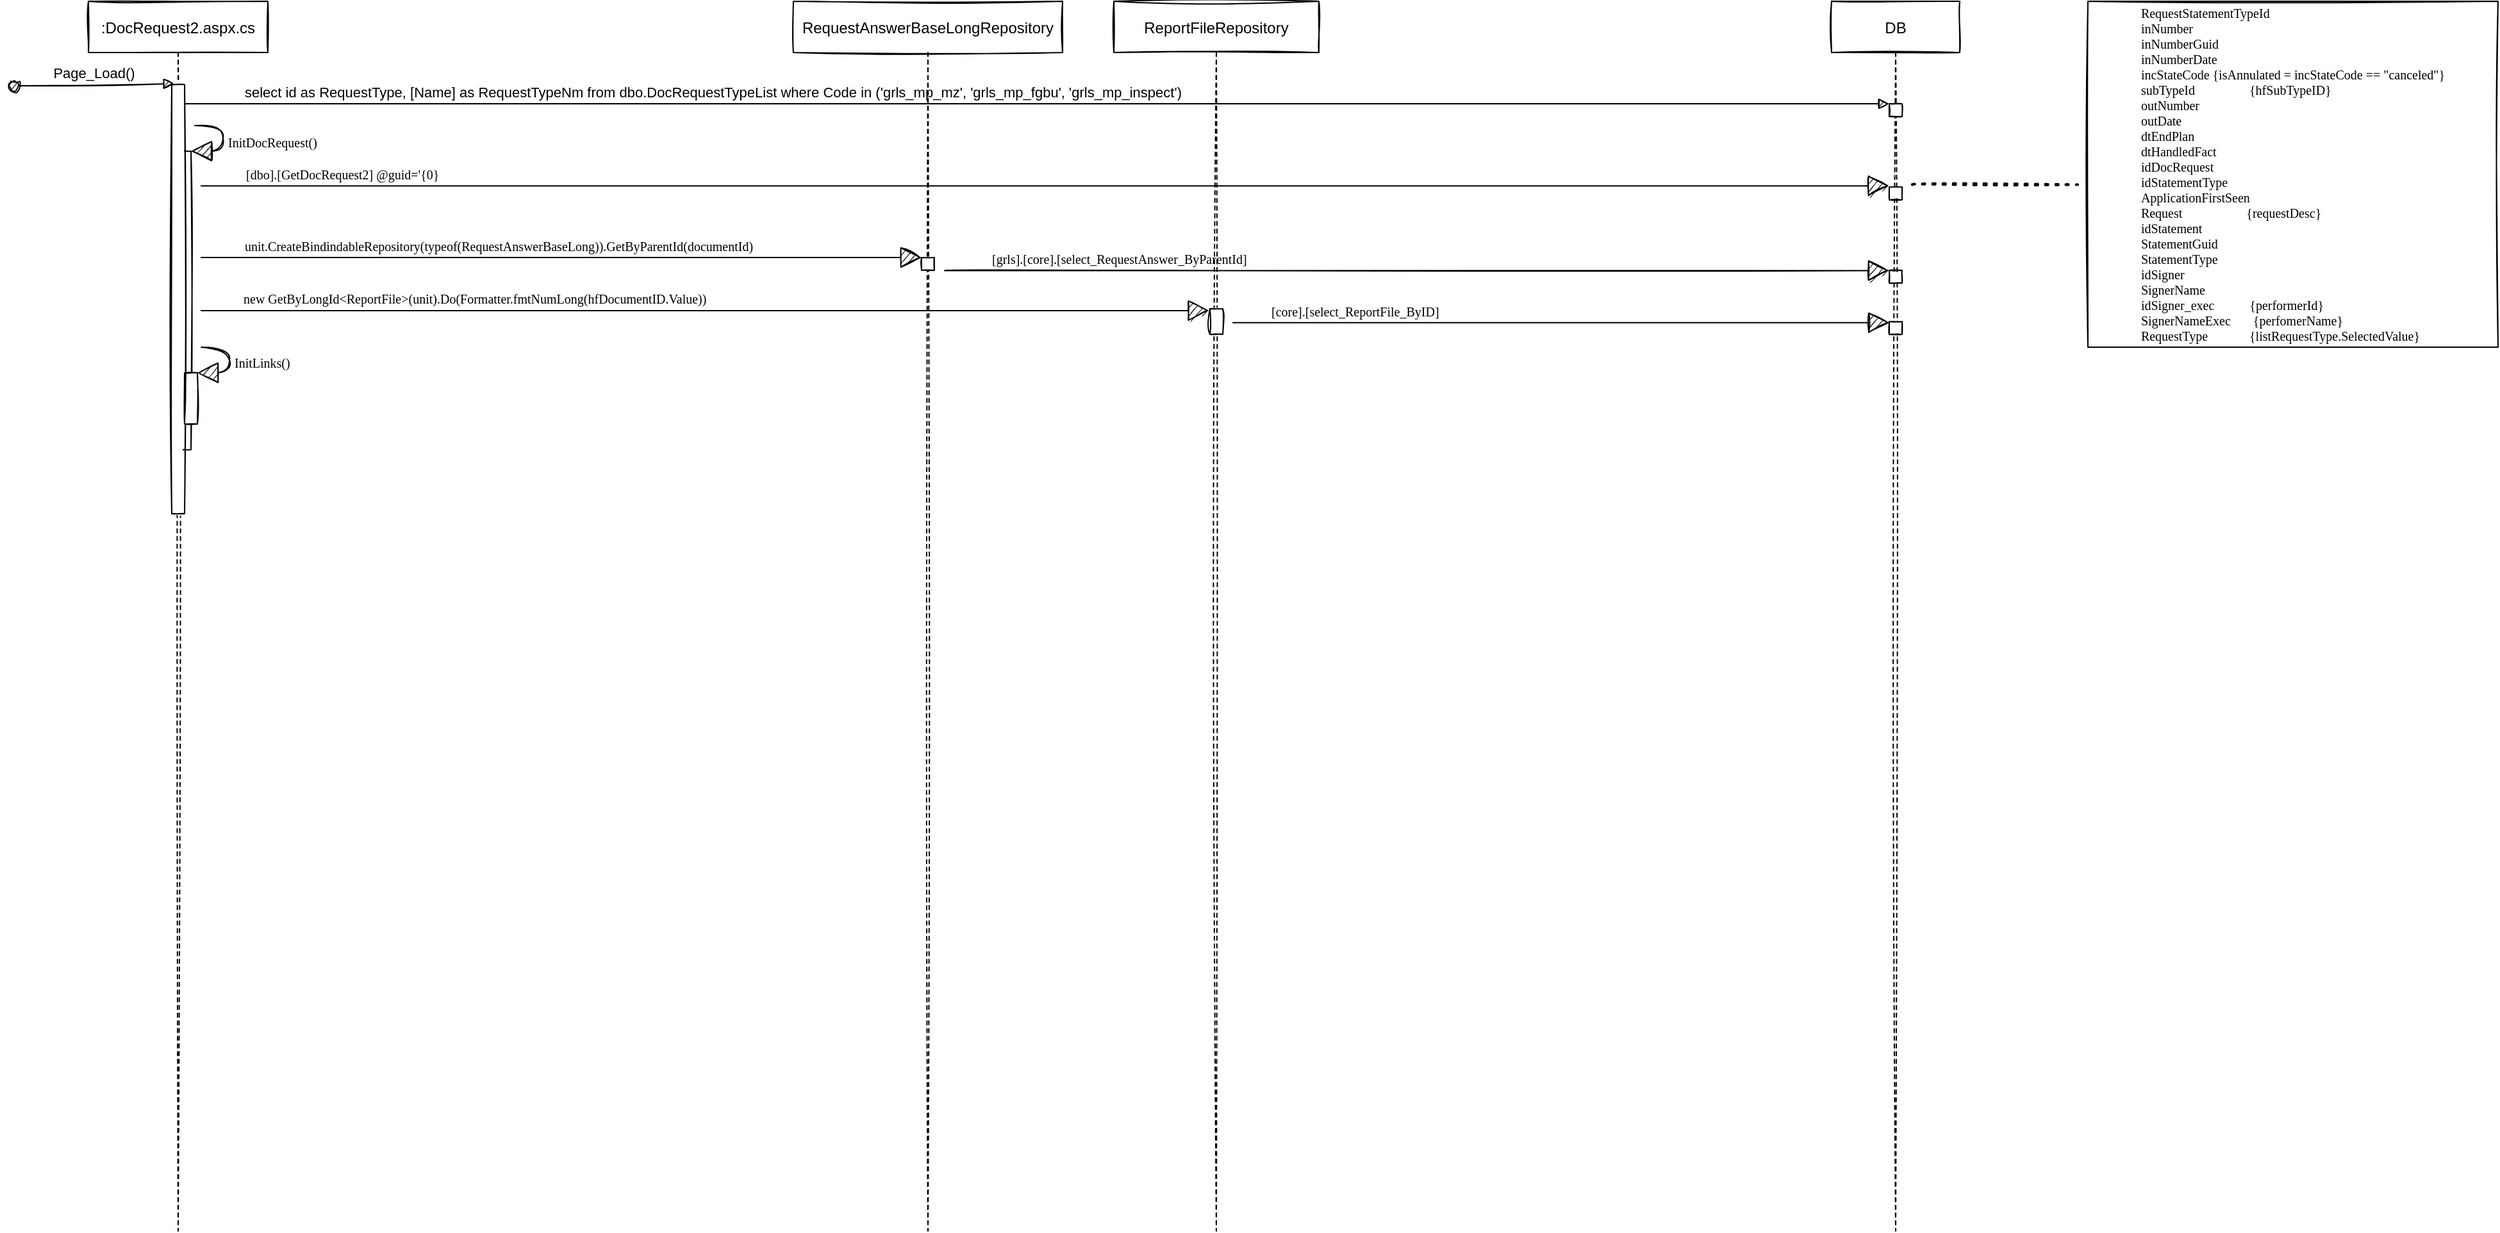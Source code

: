 <mxfile version="20.3.2" type="github">
  <diagram id="kgpKYQtTHZ0yAKxKKP6v" name="Page-1">
    <mxGraphModel dx="315" dy="335" grid="1" gridSize="10" guides="1" tooltips="1" connect="1" arrows="1" fold="1" page="1" pageScale="1" pageWidth="850" pageHeight="1100" math="0" shadow="0">
      <root>
        <mxCell id="0" />
        <mxCell id="1" parent="0" />
        <mxCell id="foolkbOFwzQNOnHuT_NG-1" value="" style="html=1;points=[];perimeter=orthogonalPerimeter;sketch=1;hachureGap=4;fontFamily=Architects Daughter;fontSource=https%3A%2F%2Ffonts.googleapis.com%2Fcss%3Ffamily%3DArchitects%2BDaughter;fontSize=20;" vertex="1" parent="1">
          <mxGeometry x="150" y="197" width="10" height="233" as="geometry" />
        </mxCell>
        <mxCell id="3nuBFxr9cyL0pnOWT2aG-1" value=":DocRequest2.aspx.cs" style="shape=umlLifeline;perimeter=lifelinePerimeter;container=1;collapsible=0;recursiveResize=0;rounded=0;shadow=0;strokeWidth=1;sketch=1;" parent="1" vertex="1">
          <mxGeometry x="80" y="80" width="140" height="960" as="geometry" />
        </mxCell>
        <mxCell id="3nuBFxr9cyL0pnOWT2aG-2" value="" style="points=[];perimeter=orthogonalPerimeter;rounded=0;shadow=0;strokeWidth=1;sketch=1;" parent="3nuBFxr9cyL0pnOWT2aG-1" vertex="1">
          <mxGeometry x="65" y="65" width="10" height="335" as="geometry" />
        </mxCell>
        <mxCell id="3nuBFxr9cyL0pnOWT2aG-3" value="Page_Load()" style="verticalAlign=bottom;startArrow=oval;endArrow=block;startSize=8;shadow=0;strokeWidth=1;sketch=1;entryX=0.185;entryY=-0.002;entryDx=0;entryDy=0;entryPerimeter=0;" parent="3nuBFxr9cyL0pnOWT2aG-1" target="3nuBFxr9cyL0pnOWT2aG-2" edge="1">
          <mxGeometry relative="1" as="geometry">
            <mxPoint x="-58" y="66" as="sourcePoint" />
          </mxGeometry>
        </mxCell>
        <mxCell id="foolkbOFwzQNOnHuT_NG-22" value="" style="html=1;points=[];perimeter=orthogonalPerimeter;sketch=1;hachureGap=4;strokeColor=default;fontFamily=Verdana;fontSize=10;" vertex="1" parent="3nuBFxr9cyL0pnOWT2aG-1">
          <mxGeometry x="75" y="290" width="10" height="40" as="geometry" />
        </mxCell>
        <mxCell id="3nuBFxr9cyL0pnOWT2aG-5" value="DB" style="shape=umlLifeline;perimeter=lifelinePerimeter;container=1;collapsible=0;recursiveResize=0;rounded=0;shadow=0;strokeWidth=1;sketch=1;" parent="1" vertex="1">
          <mxGeometry x="1440" y="80" width="100" height="960" as="geometry" />
        </mxCell>
        <mxCell id="3nuBFxr9cyL0pnOWT2aG-6" value="" style="points=[];perimeter=orthogonalPerimeter;rounded=0;shadow=0;strokeWidth=1;sketch=1;" parent="3nuBFxr9cyL0pnOWT2aG-5" vertex="1">
          <mxGeometry x="45" y="80" width="10" height="10" as="geometry" />
        </mxCell>
        <mxCell id="foolkbOFwzQNOnHuT_NG-3" value="" style="points=[];perimeter=orthogonalPerimeter;rounded=0;shadow=0;strokeWidth=1;sketch=1;" vertex="1" parent="3nuBFxr9cyL0pnOWT2aG-5">
          <mxGeometry x="45" y="145" width="10" height="10" as="geometry" />
        </mxCell>
        <mxCell id="foolkbOFwzQNOnHuT_NG-14" value="" style="points=[];perimeter=orthogonalPerimeter;rounded=0;shadow=0;strokeWidth=1;sketch=1;" vertex="1" parent="3nuBFxr9cyL0pnOWT2aG-5">
          <mxGeometry x="45" y="210" width="10" height="10" as="geometry" />
        </mxCell>
        <mxCell id="foolkbOFwzQNOnHuT_NG-20" value="" style="points=[];perimeter=orthogonalPerimeter;rounded=0;shadow=0;strokeWidth=1;sketch=1;" vertex="1" parent="3nuBFxr9cyL0pnOWT2aG-5">
          <mxGeometry x="45" y="250" width="10" height="10" as="geometry" />
        </mxCell>
        <mxCell id="3nuBFxr9cyL0pnOWT2aG-8" value="select id as RequestType, [Name] as RequestTypeNm from dbo.DocRequestTypeList where Code in (&#39;grls_mp_mz&#39;, &#39;grls_mp_fgbu&#39;, &#39;grls_mp_inspect&#39;)" style="verticalAlign=bottom;endArrow=block;entryX=0;entryY=0;shadow=0;strokeWidth=1;sketch=1;align=left;" parent="1" source="3nuBFxr9cyL0pnOWT2aG-2" target="3nuBFxr9cyL0pnOWT2aG-6" edge="1">
          <mxGeometry x="-0.932" relative="1" as="geometry">
            <mxPoint x="275" y="160" as="sourcePoint" />
            <mxPoint as="offset" />
          </mxGeometry>
        </mxCell>
        <mxCell id="foolkbOFwzQNOnHuT_NG-2" value="&lt;font style=&quot;font-size: 10px;&quot; face=&quot;Verdana&quot;&gt;InitDocRequest()&lt;/font&gt;" style="edgeStyle=orthogonalEdgeStyle;html=1;align=left;spacingLeft=2;endArrow=block;rounded=0;entryX=1;entryY=0;sketch=1;hachureGap=4;fontFamily=Architects Daughter;fontSource=https%3A%2F%2Ffonts.googleapis.com%2Fcss%3Ffamily%3DArchitects%2BDaughter;fontSize=16;startSize=14;endSize=14;sourcePerimeterSpacing=8;targetPerimeterSpacing=8;curved=1;" edge="1" target="foolkbOFwzQNOnHuT_NG-1" parent="1" source="3nuBFxr9cyL0pnOWT2aG-2">
          <mxGeometry relative="1" as="geometry">
            <mxPoint x="155" y="177" as="sourcePoint" />
            <Array as="points">
              <mxPoint x="185" y="177" />
              <mxPoint x="185" y="197" />
            </Array>
          </mxGeometry>
        </mxCell>
        <mxCell id="foolkbOFwzQNOnHuT_NG-4" value="[dbo].[GetDocRequest2] @guid=&#39;{0}" style="html=1;verticalAlign=bottom;endArrow=block;rounded=0;sketch=1;hachureGap=4;fontFamily=Verdana;fontSize=10;startSize=14;endSize=14;sourcePerimeterSpacing=8;targetPerimeterSpacing=8;curved=1;entryX=-0.009;entryY=-0.093;entryDx=0;entryDy=0;entryPerimeter=0;align=left;" edge="1" parent="1" source="foolkbOFwzQNOnHuT_NG-1" target="foolkbOFwzQNOnHuT_NG-3">
          <mxGeometry x="-0.951" width="80" relative="1" as="geometry">
            <mxPoint x="180" y="190" as="sourcePoint" />
            <mxPoint x="260" y="190" as="targetPoint" />
            <mxPoint as="offset" />
          </mxGeometry>
        </mxCell>
        <mxCell id="foolkbOFwzQNOnHuT_NG-8" value="&lt;div style=&quot;text-align: left;&quot;&gt;&lt;span style=&quot;background-color: initial;&quot;&gt;RequestStatementTypeId&lt;/span&gt;&lt;/div&gt;&lt;div style=&quot;text-align: left;&quot;&gt;&lt;span style=&quot;background-color: initial;&quot;&gt;inNumber&lt;/span&gt;&lt;/div&gt;&lt;div style=&quot;text-align: left;&quot;&gt;&lt;span style=&quot;background-color: initial;&quot;&gt;inNumberGuid&lt;/span&gt;&lt;/div&gt;&lt;div style=&quot;text-align: left;&quot;&gt;&lt;span style=&quot;background-color: initial;&quot;&gt;inNumberDate&lt;/span&gt;&lt;/div&gt;&lt;div style=&quot;text-align: left;&quot;&gt;&lt;span style=&quot;background-color: initial;&quot;&gt;incStateCode {isAnnulated = incStateCode == &quot;canceled&quot;}&lt;/span&gt;&lt;/div&gt;&lt;div style=&quot;text-align: left;&quot;&gt;&lt;span style=&quot;background-color: initial;&quot;&gt;subTypeId&amp;nbsp; &amp;nbsp; &amp;nbsp; &amp;nbsp; &amp;nbsp; &amp;nbsp; &amp;nbsp; &amp;nbsp; &amp;nbsp;{hfSubTypeID}&lt;/span&gt;&lt;/div&gt;&lt;div style=&quot;text-align: left;&quot;&gt;outNumber&lt;/div&gt;&lt;div style=&quot;text-align: left;&quot;&gt;outDate&lt;/div&gt;&lt;div style=&quot;text-align: left;&quot;&gt;dtEndPlan&lt;/div&gt;&lt;div style=&quot;text-align: left;&quot;&gt;dtHandledFact&lt;/div&gt;&lt;div style=&quot;text-align: left;&quot;&gt;idDocRequest&lt;/div&gt;&lt;div style=&quot;text-align: left;&quot;&gt;idStatementType&lt;/div&gt;&lt;div style=&quot;text-align: left;&quot;&gt;ApplicationFirstSeen&lt;/div&gt;&lt;div style=&quot;text-align: left;&quot;&gt;Request&amp;nbsp; &amp;nbsp; &amp;nbsp; &amp;nbsp; &amp;nbsp; &amp;nbsp; &amp;nbsp; &amp;nbsp; &amp;nbsp; &amp;nbsp; {requestDesc}&lt;/div&gt;&lt;div style=&quot;text-align: left;&quot;&gt;idStatement&lt;/div&gt;&lt;div style=&quot;text-align: left;&quot;&gt;StatementGuid&lt;/div&gt;&lt;div style=&quot;text-align: left;&quot;&gt;StatementType&lt;/div&gt;&lt;div style=&quot;text-align: left;&quot;&gt;idSigner&lt;/div&gt;&lt;div style=&quot;text-align: left;&quot;&gt;SignerName&lt;/div&gt;&lt;div style=&quot;text-align: left;&quot;&gt;idSigner_exec&amp;nbsp; &amp;nbsp; &amp;nbsp; &amp;nbsp; &amp;nbsp; &amp;nbsp;{performerId}&lt;/div&gt;&lt;div style=&quot;text-align: left;&quot;&gt;SignerNameExec&amp;nbsp; &amp;nbsp; &amp;nbsp; &amp;nbsp;{perfomerName}&lt;/div&gt;&lt;div style=&quot;text-align: left;&quot;&gt;RequestType&amp;nbsp; &amp;nbsp; &amp;nbsp; &amp;nbsp; &amp;nbsp; &amp;nbsp; &amp;nbsp;{listRequestType.SelectedValue}&lt;/div&gt;" style="text;html=1;strokeColor=default;fillColor=none;align=center;verticalAlign=middle;whiteSpace=wrap;rounded=0;sketch=1;hachureGap=4;fontFamily=Verdana;fontSize=10;" vertex="1" parent="1">
          <mxGeometry x="1640" y="80" width="320" height="270" as="geometry" />
        </mxCell>
        <mxCell id="foolkbOFwzQNOnHuT_NG-9" value="" style="endArrow=none;dashed=1;html=1;dashPattern=1 3;strokeWidth=2;rounded=0;sketch=1;hachureGap=4;fontFamily=Verdana;fontSize=10;startSize=14;endSize=14;sourcePerimeterSpacing=8;targetPerimeterSpacing=8;curved=1;" edge="1" parent="1" source="foolkbOFwzQNOnHuT_NG-3" target="foolkbOFwzQNOnHuT_NG-8">
          <mxGeometry width="50" height="50" relative="1" as="geometry">
            <mxPoint x="800" y="390" as="sourcePoint" />
            <mxPoint x="850" y="340" as="targetPoint" />
          </mxGeometry>
        </mxCell>
        <mxCell id="foolkbOFwzQNOnHuT_NG-10" value="unit.CreateBindindableRepository(typeof(RequestAnswerBaseLong)).GetByParentId(documentId)" style="html=1;verticalAlign=bottom;endArrow=block;rounded=0;sketch=1;hachureGap=4;fontFamily=Verdana;fontSize=10;startSize=14;endSize=14;sourcePerimeterSpacing=8;targetPerimeterSpacing=8;curved=1;entryX=0;entryY=0;entryDx=0;entryDy=0;entryPerimeter=0;align=left;" edge="1" parent="1" source="foolkbOFwzQNOnHuT_NG-1" target="foolkbOFwzQNOnHuT_NG-13">
          <mxGeometry x="-0.886" width="80" relative="1" as="geometry">
            <mxPoint x="178" y="234.07" as="sourcePoint" />
            <mxPoint x="960" y="280" as="targetPoint" />
            <mxPoint as="offset" />
          </mxGeometry>
        </mxCell>
        <mxCell id="foolkbOFwzQNOnHuT_NG-11" value="RequestAnswerBaseLongRepository" style="shape=umlLifeline;perimeter=lifelinePerimeter;container=1;collapsible=0;recursiveResize=0;rounded=0;shadow=0;strokeWidth=1;sketch=1;" vertex="1" parent="1">
          <mxGeometry x="630" y="80" width="210" height="960" as="geometry" />
        </mxCell>
        <mxCell id="foolkbOFwzQNOnHuT_NG-13" value="" style="points=[];perimeter=orthogonalPerimeter;rounded=0;shadow=0;strokeWidth=1;sketch=1;" vertex="1" parent="foolkbOFwzQNOnHuT_NG-11">
          <mxGeometry x="100" y="200" width="10" height="10" as="geometry" />
        </mxCell>
        <mxCell id="foolkbOFwzQNOnHuT_NG-15" value="[grls].[core].[select_RequestAnswer_ByParentId]" style="html=1;verticalAlign=bottom;endArrow=block;rounded=0;sketch=1;hachureGap=4;fontFamily=Verdana;fontSize=10;startSize=14;endSize=14;sourcePerimeterSpacing=8;targetPerimeterSpacing=8;curved=1;entryX=-0.003;entryY=0.028;entryDx=0;entryDy=0;entryPerimeter=0;align=left;" edge="1" parent="1" source="foolkbOFwzQNOnHuT_NG-13" target="foolkbOFwzQNOnHuT_NG-14">
          <mxGeometry x="-0.905" width="80" relative="1" as="geometry">
            <mxPoint x="1060" y="280" as="sourcePoint" />
            <mxPoint x="1140" y="280" as="targetPoint" />
            <mxPoint as="offset" />
          </mxGeometry>
        </mxCell>
        <mxCell id="foolkbOFwzQNOnHuT_NG-16" value="ReportFileRepository" style="shape=umlLifeline;perimeter=lifelinePerimeter;container=1;collapsible=0;recursiveResize=0;rounded=0;shadow=0;strokeWidth=1;sketch=1;" vertex="1" parent="1">
          <mxGeometry x="880" y="80" width="160" height="960" as="geometry" />
        </mxCell>
        <mxCell id="foolkbOFwzQNOnHuT_NG-17" value="" style="points=[];perimeter=orthogonalPerimeter;rounded=0;shadow=0;strokeWidth=1;sketch=1;" vertex="1" parent="foolkbOFwzQNOnHuT_NG-16">
          <mxGeometry x="75" y="240" width="10" height="20" as="geometry" />
        </mxCell>
        <mxCell id="foolkbOFwzQNOnHuT_NG-18" value="new GetByLongId&amp;lt;ReportFile&amp;gt;(unit).Do(Formatter.fmtNumLong(hfDocumentID.Value))" style="html=1;verticalAlign=bottom;endArrow=block;rounded=0;sketch=1;hachureGap=4;fontFamily=Verdana;fontSize=10;startSize=14;endSize=14;sourcePerimeterSpacing=8;targetPerimeterSpacing=8;curved=1;entryX=-0.073;entryY=0.073;entryDx=0;entryDy=0;entryPerimeter=0;align=left;" edge="1" parent="1" source="foolkbOFwzQNOnHuT_NG-1" target="foolkbOFwzQNOnHuT_NG-17">
          <mxGeometry x="-0.923" width="80" relative="1" as="geometry">
            <mxPoint x="178" y="290" as="sourcePoint" />
            <mxPoint x="740" y="290" as="targetPoint" />
            <mxPoint as="offset" />
          </mxGeometry>
        </mxCell>
        <mxCell id="foolkbOFwzQNOnHuT_NG-19" value="[core].[select_ReportFile_ByID]" style="html=1;verticalAlign=bottom;endArrow=block;rounded=0;sketch=1;hachureGap=4;fontFamily=Verdana;fontSize=10;startSize=14;endSize=14;sourcePerimeterSpacing=8;targetPerimeterSpacing=8;curved=1;align=left;entryX=0.016;entryY=0.089;entryDx=0;entryDy=0;entryPerimeter=0;" edge="1" parent="1" source="foolkbOFwzQNOnHuT_NG-17" target="foolkbOFwzQNOnHuT_NG-20">
          <mxGeometry x="-0.893" width="80" relative="1" as="geometry">
            <mxPoint x="1100" y="350" as="sourcePoint" />
            <mxPoint x="1180" y="350" as="targetPoint" />
            <mxPoint as="offset" />
          </mxGeometry>
        </mxCell>
        <mxCell id="foolkbOFwzQNOnHuT_NG-23" value="InitLinks()" style="edgeStyle=orthogonalEdgeStyle;html=1;align=left;spacingLeft=2;endArrow=block;rounded=0;entryX=1;entryY=0;sketch=1;hachureGap=4;fontFamily=Verdana;fontSize=10;startSize=14;endSize=14;sourcePerimeterSpacing=8;targetPerimeterSpacing=8;curved=1;" edge="1" target="foolkbOFwzQNOnHuT_NG-22" parent="1" source="foolkbOFwzQNOnHuT_NG-1">
          <mxGeometry relative="1" as="geometry">
            <mxPoint x="160" y="350" as="sourcePoint" />
            <Array as="points">
              <mxPoint x="190" y="350" />
              <mxPoint x="190" y="370" />
            </Array>
          </mxGeometry>
        </mxCell>
      </root>
    </mxGraphModel>
  </diagram>
</mxfile>
